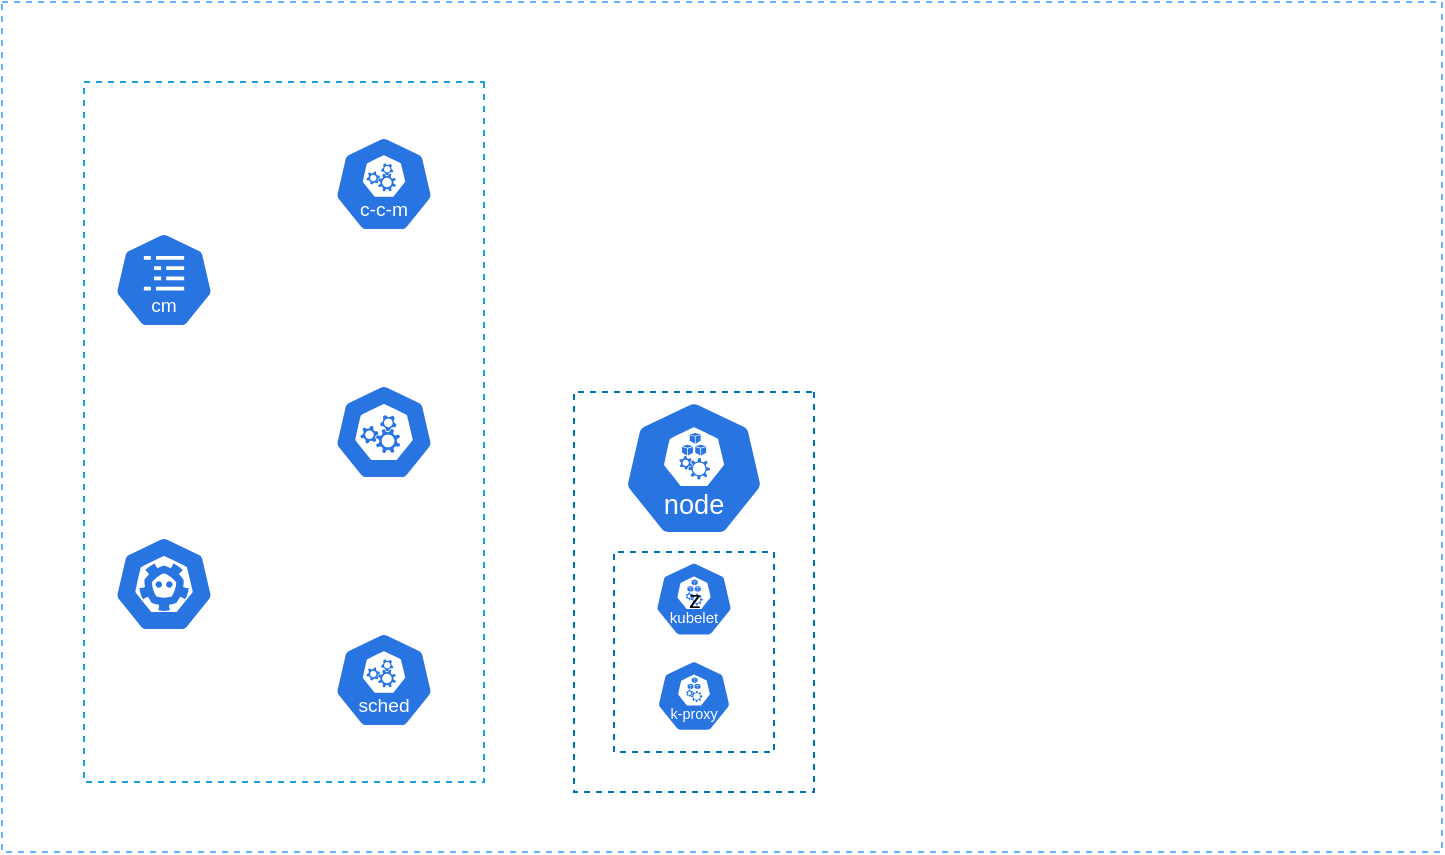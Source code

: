 <mxfile version="22.1.21" type="github">
  <diagram name="Page-1" id="7moQnFs7sVAoRVWIeWIg">
    <mxGraphModel dx="1434" dy="746" grid="1" gridSize="10" guides="1" tooltips="1" connect="1" arrows="1" fold="1" page="1" pageScale="1" pageWidth="827" pageHeight="1169" math="0" shadow="0">
      <root>
        <mxCell id="0" />
        <mxCell id="1" parent="0" />
        <mxCell id="W8IQEFuRYagPtBW-OAV3-3" value="" style="rounded=0;whiteSpace=wrap;html=1;dashed=1;strokeColor=#66B2FF;" vertex="1" parent="1">
          <mxGeometry x="54" y="115" width="720" height="425" as="geometry" />
        </mxCell>
        <mxCell id="W8IQEFuRYagPtBW-OAV3-5" value="" style="rounded=0;whiteSpace=wrap;html=1;rotation=90;fillColor=#FFFFFF;fontColor=#ffffff;strokeColor=#1BA1E2;dashed=1;" vertex="1" parent="1">
          <mxGeometry x="20" y="230" width="350" height="200" as="geometry" />
        </mxCell>
        <mxCell id="W8IQEFuRYagPtBW-OAV3-7" value="" style="aspect=fixed;sketch=0;html=1;dashed=0;whitespace=wrap;fillColor=#2875E2;strokeColor=#ffffff;points=[[0.005,0.63,0],[0.1,0.2,0],[0.9,0.2,0],[0.5,0,0],[0.995,0.63,0],[0.72,0.99,0],[0.5,1,0],[0.28,0.99,0]];shape=mxgraph.kubernetes.icon2;prIcon=api" vertex="1" parent="1">
          <mxGeometry x="220" y="306" width="50" height="48" as="geometry" />
        </mxCell>
        <mxCell id="W8IQEFuRYagPtBW-OAV3-8" value="" style="aspect=fixed;sketch=0;html=1;dashed=0;whitespace=wrap;fillColor=#2875E2;strokeColor=#ffffff;points=[[0.005,0.63,0],[0.1,0.2,0],[0.9,0.2,0],[0.5,0,0],[0.995,0.63,0],[0.72,0.99,0],[0.5,1,0],[0.28,0.99,0]];shape=mxgraph.kubernetes.icon2;kubernetesLabel=1;prIcon=c_c_m" vertex="1" parent="1">
          <mxGeometry x="220" y="182" width="50" height="48" as="geometry" />
        </mxCell>
        <mxCell id="W8IQEFuRYagPtBW-OAV3-9" value="" style="aspect=fixed;sketch=0;html=1;dashed=0;whitespace=wrap;fillColor=#2875E2;strokeColor=#ffffff;points=[[0.005,0.63,0],[0.1,0.2,0],[0.9,0.2,0],[0.5,0,0],[0.995,0.63,0],[0.72,0.99,0],[0.5,1,0],[0.28,0.99,0]];shape=mxgraph.kubernetes.icon2;kubernetesLabel=1;prIcon=cm" vertex="1" parent="1">
          <mxGeometry x="110" y="230" width="50" height="48" as="geometry" />
        </mxCell>
        <mxCell id="W8IQEFuRYagPtBW-OAV3-10" value="" style="aspect=fixed;sketch=0;html=1;dashed=0;whitespace=wrap;fillColor=#2875E2;strokeColor=#ffffff;points=[[0.005,0.63,0],[0.1,0.2,0],[0.9,0.2,0],[0.5,0,0],[0.995,0.63,0],[0.72,0.99,0],[0.5,1,0],[0.28,0.99,0]];shape=mxgraph.kubernetes.icon2;prIcon=etcd" vertex="1" parent="1">
          <mxGeometry x="110" y="382" width="50" height="48" as="geometry" />
        </mxCell>
        <mxCell id="W8IQEFuRYagPtBW-OAV3-11" value="" style="aspect=fixed;sketch=0;html=1;dashed=0;whitespace=wrap;fillColor=#2875E2;strokeColor=#ffffff;points=[[0.005,0.63,0],[0.1,0.2,0],[0.9,0.2,0],[0.5,0,0],[0.995,0.63,0],[0.72,0.99,0],[0.5,1,0],[0.28,0.99,0]];shape=mxgraph.kubernetes.icon2;kubernetesLabel=1;prIcon=sched" vertex="1" parent="1">
          <mxGeometry x="220" y="430" width="50" height="48" as="geometry" />
        </mxCell>
        <mxCell id="W8IQEFuRYagPtBW-OAV3-12" value="" style="rounded=0;whiteSpace=wrap;html=1;rotation=90;fillColor=#FFFFFF;fontColor=#ffffff;strokeColor=#006EAF;gradientColor=none;gradientDirection=west;fillStyle=auto;dashed=1;" vertex="1" parent="1">
          <mxGeometry x="300" y="350" width="200" height="120" as="geometry" />
        </mxCell>
        <mxCell id="W8IQEFuRYagPtBW-OAV3-13" value="" style="rounded=0;whiteSpace=wrap;html=1;rotation=90;fillColor=#FFFFFF;strokeColor=#006EAF;dashed=1;fontColor=#ffffff;" vertex="1" parent="1">
          <mxGeometry x="350" y="400" width="100" height="80" as="geometry" />
        </mxCell>
        <mxCell id="W8IQEFuRYagPtBW-OAV3-14" value="" style="aspect=fixed;sketch=0;html=1;dashed=0;whitespace=wrap;fillColor=#2875E2;strokeColor=#ffffff;points=[[0.005,0.63,0],[0.1,0.2,0],[0.9,0.2,0],[0.5,0,0],[0.995,0.63,0],[0.72,0.99,0],[0.5,1,0],[0.28,0.99,0]];shape=mxgraph.kubernetes.icon2;kubernetesLabel=1;prIcon=node" vertex="1" parent="1">
          <mxGeometry x="364.59" y="314" width="70.83" height="68" as="geometry" />
        </mxCell>
        <mxCell id="W8IQEFuRYagPtBW-OAV3-15" value="z" style="aspect=fixed;sketch=0;html=1;dashed=0;whitespace=wrap;fillColor=#2875E2;strokeColor=#ffffff;points=[[0.005,0.63,0],[0.1,0.2,0],[0.9,0.2,0],[0.5,0,0],[0.995,0.63,0],[0.72,0.99,0],[0.5,1,0],[0.28,0.99,0]];shape=mxgraph.kubernetes.icon2;kubernetesLabel=1;prIcon=kubelet" vertex="1" parent="1">
          <mxGeometry x="380" y="394.67" width="40.01" height="37.67" as="geometry" />
        </mxCell>
        <mxCell id="W8IQEFuRYagPtBW-OAV3-16" value="" style="aspect=fixed;sketch=0;html=1;dashed=0;whitespace=wrap;fillColor=#2875E2;strokeColor=#ffffff;points=[[0.005,0.63,0],[0.1,0.2,0],[0.9,0.2,0],[0.5,0,0],[0.995,0.63,0],[0.72,0.99,0],[0.5,1,0],[0.28,0.99,0]];shape=mxgraph.kubernetes.icon2;kubernetesLabel=1;prIcon=k_proxy" vertex="1" parent="1">
          <mxGeometry x="381.25" y="444" width="37.5" height="36" as="geometry" />
        </mxCell>
      </root>
    </mxGraphModel>
  </diagram>
</mxfile>
